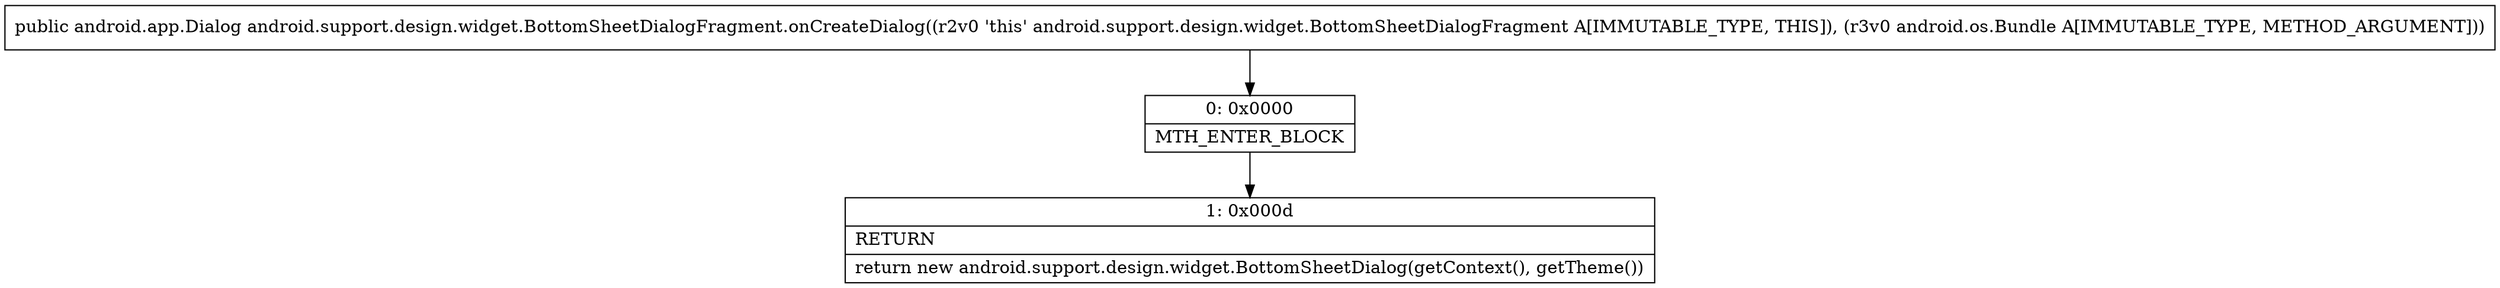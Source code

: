 digraph "CFG forandroid.support.design.widget.BottomSheetDialogFragment.onCreateDialog(Landroid\/os\/Bundle;)Landroid\/app\/Dialog;" {
Node_0 [shape=record,label="{0\:\ 0x0000|MTH_ENTER_BLOCK\l}"];
Node_1 [shape=record,label="{1\:\ 0x000d|RETURN\l|return new android.support.design.widget.BottomSheetDialog(getContext(), getTheme())\l}"];
MethodNode[shape=record,label="{public android.app.Dialog android.support.design.widget.BottomSheetDialogFragment.onCreateDialog((r2v0 'this' android.support.design.widget.BottomSheetDialogFragment A[IMMUTABLE_TYPE, THIS]), (r3v0 android.os.Bundle A[IMMUTABLE_TYPE, METHOD_ARGUMENT])) }"];
MethodNode -> Node_0;
Node_0 -> Node_1;
}

